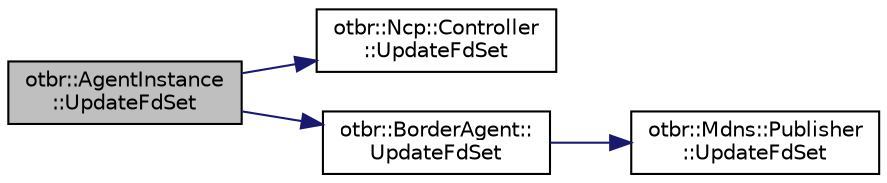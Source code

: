 digraph "otbr::AgentInstance::UpdateFdSet"
{
  edge [fontname="Helvetica",fontsize="10",labelfontname="Helvetica",labelfontsize="10"];
  node [fontname="Helvetica",fontsize="10",shape=record];
  rankdir="LR";
  Node14 [label="otbr::AgentInstance\l::UpdateFdSet",height=0.2,width=0.4,color="black", fillcolor="grey75", style="filled", fontcolor="black"];
  Node14 -> Node15 [color="midnightblue",fontsize="10",style="solid",fontname="Helvetica"];
  Node15 [label="otbr::Ncp::Controller\l::UpdateFdSet",height=0.2,width=0.4,color="black", fillcolor="white", style="filled",URL="$db/dae/group__border-router-ncp.html#gaa6e411ecc13d0c084d13557975b1a7e0",tooltip="This method updates the fd_set to poll. "];
  Node14 -> Node16 [color="midnightblue",fontsize="10",style="solid",fontname="Helvetica"];
  Node16 [label="otbr::BorderAgent::\lUpdateFdSet",height=0.2,width=0.4,color="black", fillcolor="white", style="filled",URL="$d4/dfd/classotbr_1_1BorderAgent.html#ae670a61a5b0810a67827d5d625449ee2",tooltip="This method updates the fd_set and timeout for mainloop. "];
  Node16 -> Node17 [color="midnightblue",fontsize="10",style="solid",fontname="Helvetica"];
  Node17 [label="otbr::Mdns::Publisher\l::UpdateFdSet",height=0.2,width=0.4,color="black", fillcolor="white", style="filled",URL="$da/ddc/classotbr_1_1Mdns_1_1Publisher.html#a24477dcc899760d181373fd3208f3d01",tooltip="This method updates the fd_set and timeout for mainloop. "];
}

